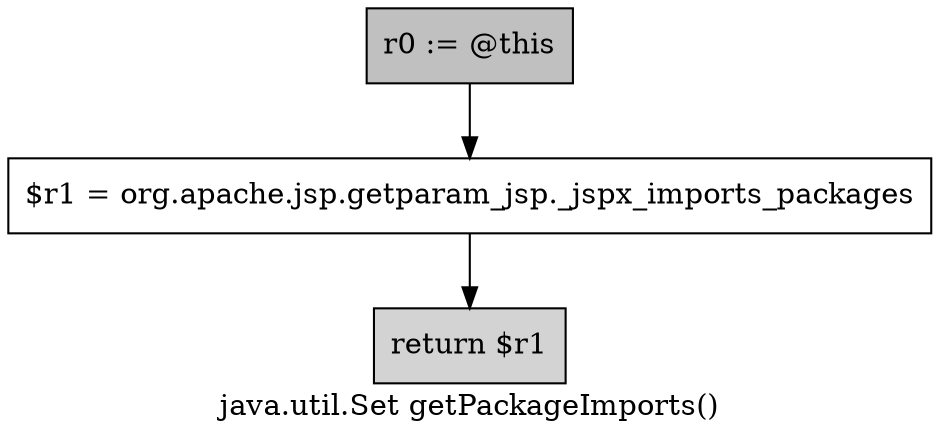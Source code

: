 digraph "java.util.Set getPackageImports()" {
    label="java.util.Set getPackageImports()";
    node [shape=box];
    "0" [style=filled,fillcolor=gray,label="r0 := @this",];
    "1" [label="$r1 = org.apache.jsp.getparam_jsp._jspx_imports_packages",];
    "0"->"1";
    "2" [style=filled,fillcolor=lightgray,label="return $r1",];
    "1"->"2";
}
